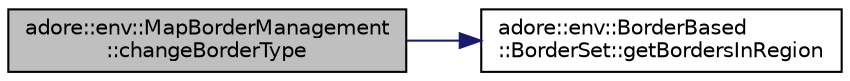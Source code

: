 digraph "adore::env::MapBorderManagement::changeBorderType"
{
 // LATEX_PDF_SIZE
  edge [fontname="Helvetica",fontsize="10",labelfontname="Helvetica",labelfontsize="10"];
  node [fontname="Helvetica",fontsize="10",shape=record];
  rankdir="LR";
  Node1 [label="adore::env::MapBorderManagement\l::changeBorderType",height=0.2,width=0.4,color="black", fillcolor="grey75", style="filled", fontcolor="black",tooltip="change border type of borders in region to given type"];
  Node1 -> Node2 [color="midnightblue",fontsize="10",style="solid",fontname="Helvetica"];
  Node2 [label="adore::env::BorderBased\l::BorderSet::getBordersInRegion",height=0.2,width=0.4,color="black", fillcolor="white", style="filled",URL="$classadore_1_1env_1_1BorderBased_1_1BorderSet.html#a5b9a10acc8d477c1d27d5b39fb1f99f3",tooltip="get all borders in this within region"];
}
